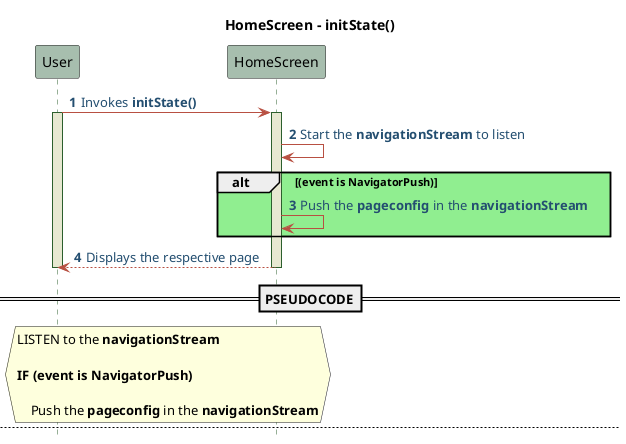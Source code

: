@startuml HomeScreen - Sequence - Pseudo
!define POSITIVERESPONSE 90EE90

!define NEGATIVEERESPONSE EFBBBB

!define NUETRALRESPONSE F2DC79

skinparam sequence{
    ParticipantBackgroundColor #A7BEAE

    LifeLineBackgroundColor #E7E8D1

    LifeLineBorderColor #2C5F2D

    ActorBackgroundColor #FC766AFF

    ActorBorderColor #FC766AFF

    ArrowColor #B85042

    ArrowFontColor #234E70

}

title HomeScreen - initState()
autonumber 1
hide footbox
User -> HomeScreen : Invokes **initState()**
activate User
activate HomeScreen
HomeScreen -> HomeScreen : Start the **navigationStream** to listen
alt #POSITIVERESPONSE (event is NavigatorPush)
    HomeScreen -> HomeScreen : Push the **pageconfig** in the **navigationStream**
end
HomeScreen --> User : Displays the respective page
deactivate User 
deactivate HomeScreen 

==PSEUDOCODE==
hnote across 
    LISTEN to the **navigationStream** 

    **IF (event is NavigatorPush)**

        Push the **pageconfig** in the **navigationStream**
end hnote 

newpage HomeScreen - dispose() 
autonumber 1
hide footbox 
User -> HomeScreen : Invokes **dispose()** 
activate User 
activate HomeScreen 
HomeScreen -> HomeScreen : Dispose the instance of HomeScreenVM 
HomeScreen --> User : Returns 
deactivate User 
deactivate HomeScreen 

==PSEUDOCODE== 
hnote across 
    DISPOSE the instance of **HomeScreenVM**
end hnote 